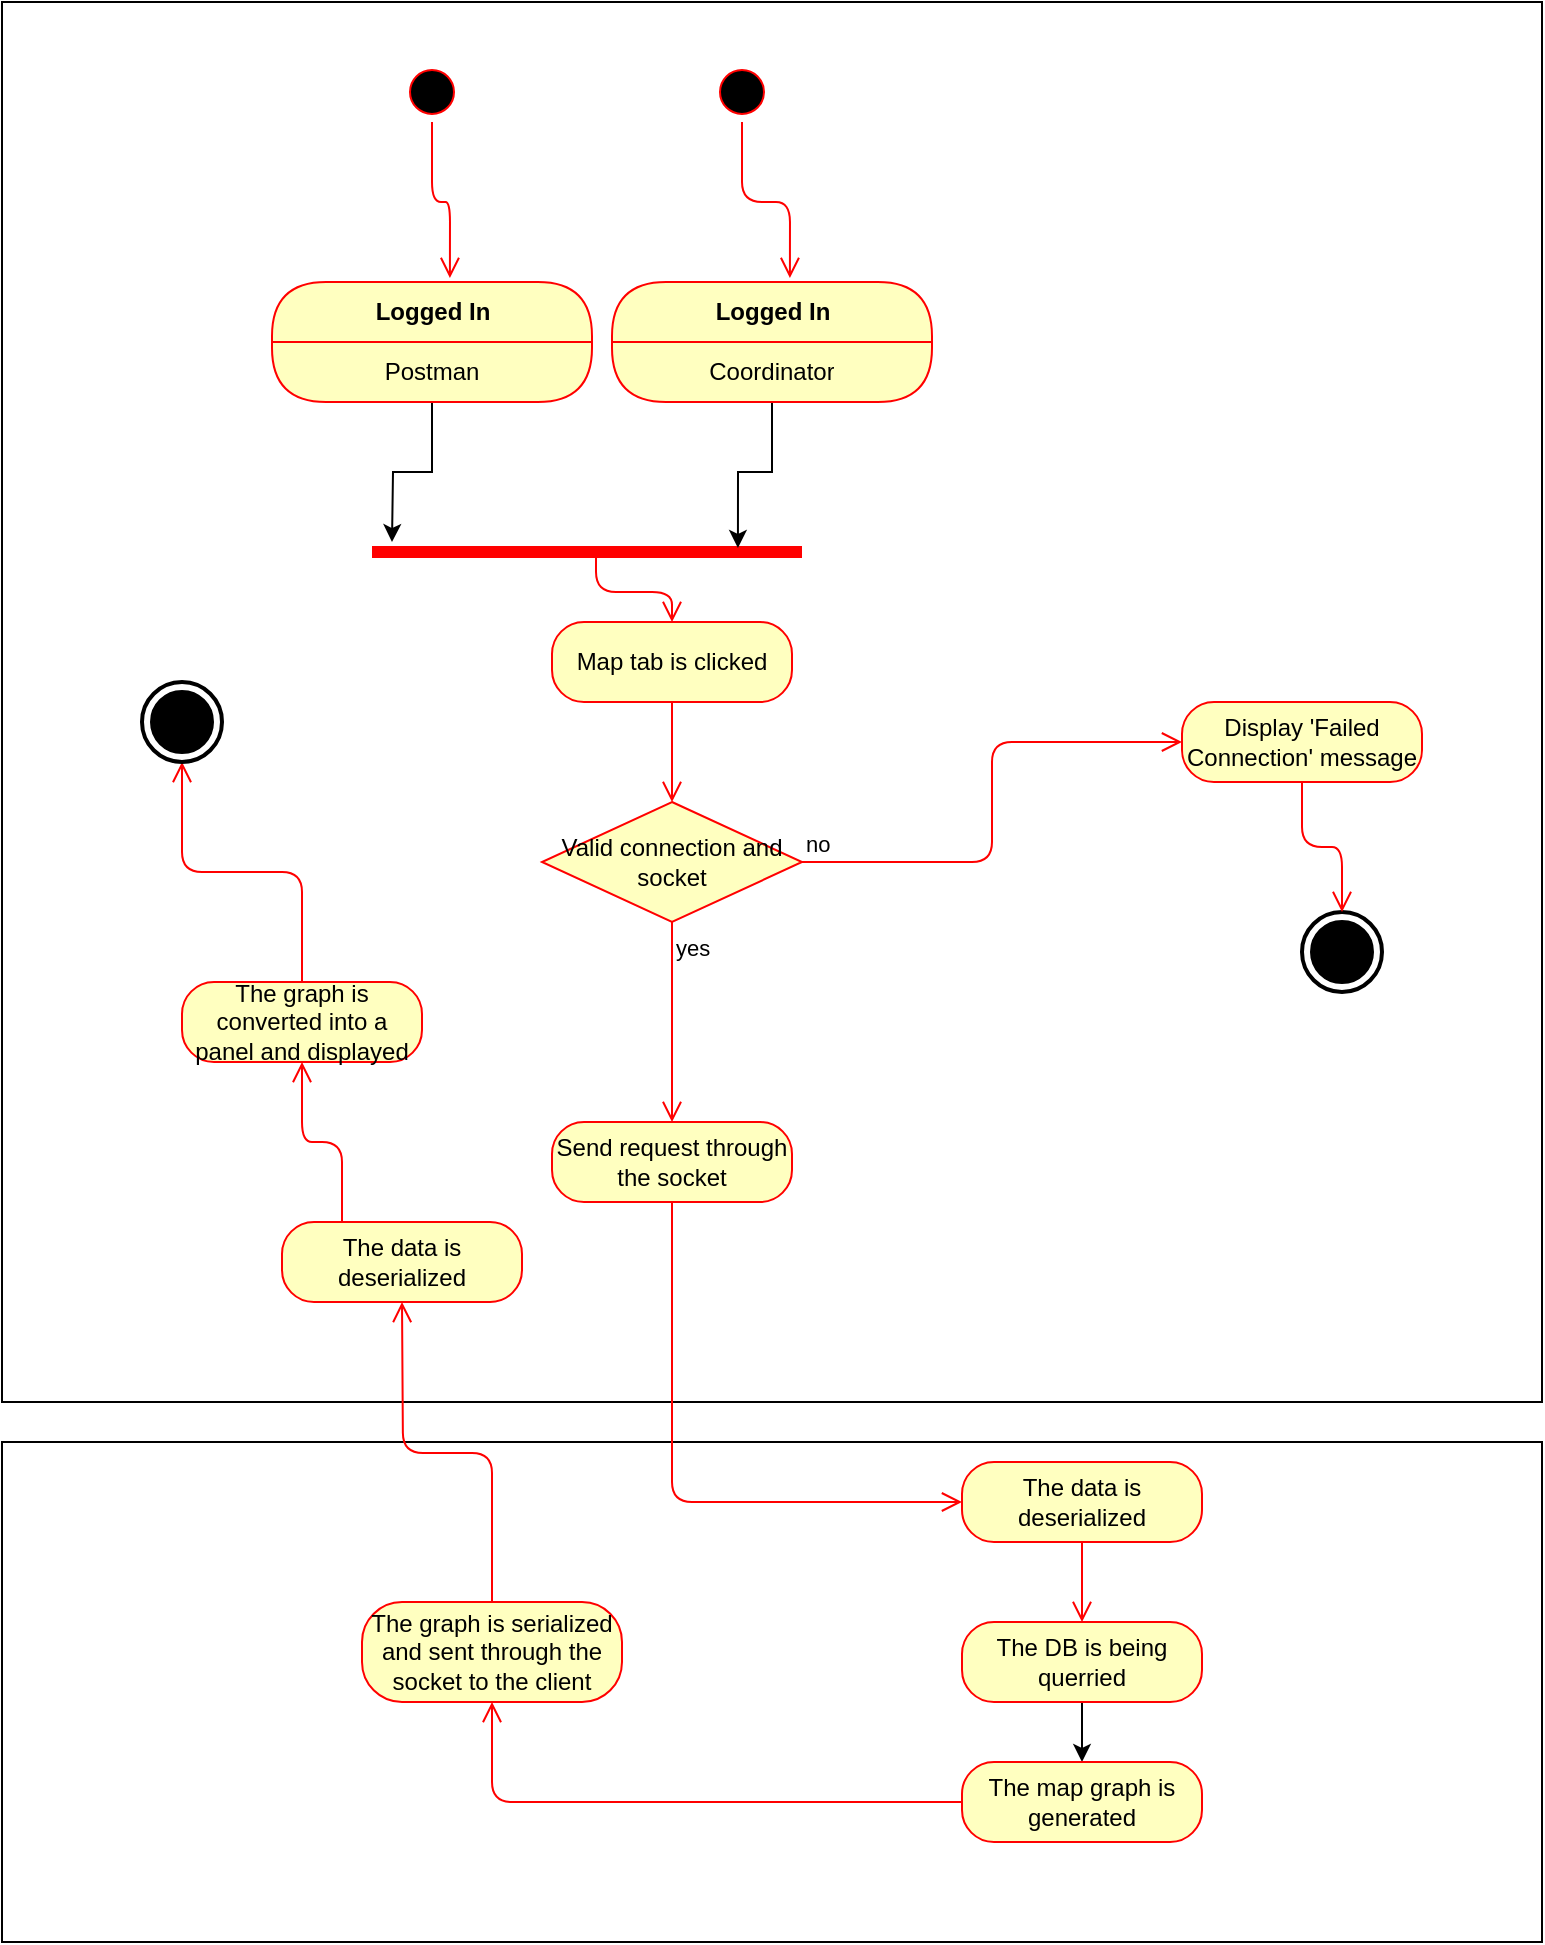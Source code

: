 <mxfile version="13.0.3" type="device"><diagram id="_egpLkPLri0KKdixAI9t" name="Page-1"><mxGraphModel dx="831" dy="1913" grid="1" gridSize="10" guides="1" tooltips="1" connect="1" arrows="1" fold="1" page="1" pageScale="1" pageWidth="850" pageHeight="1100" math="0" shadow="0"><root><mxCell id="0"/><mxCell id="1" parent="0"/><mxCell id="FDIGIWqsdkYhO_kuNJlv-1" value="" style="html=1;dashed=0;whitespace=wrap;" vertex="1" parent="1"><mxGeometry x="80" y="-100" width="770" height="700" as="geometry"/></mxCell><mxCell id="FDIGIWqsdkYhO_kuNJlv-2" value="" style="ellipse;html=1;shape=startState;fillColor=#000000;strokeColor=#ff0000;" vertex="1" parent="1"><mxGeometry x="280" y="-70" width="30" height="30" as="geometry"/></mxCell><mxCell id="FDIGIWqsdkYhO_kuNJlv-3" value="" style="edgeStyle=orthogonalEdgeStyle;html=1;verticalAlign=bottom;endArrow=open;endSize=8;strokeColor=#ff0000;entryX=0.556;entryY=-0.033;entryDx=0;entryDy=0;entryPerimeter=0;" edge="1" parent="1" source="FDIGIWqsdkYhO_kuNJlv-2" target="FDIGIWqsdkYhO_kuNJlv-35"><mxGeometry relative="1" as="geometry"><mxPoint x="115" y="70" as="targetPoint"/></mxGeometry></mxCell><mxCell id="FDIGIWqsdkYhO_kuNJlv-4" value="Map tab is clicked" style="rounded=1;whiteSpace=wrap;html=1;arcSize=40;fontColor=#000000;fillColor=#ffffc0;strokeColor=#ff0000;" vertex="1" parent="1"><mxGeometry x="355" y="210" width="120" height="40" as="geometry"/></mxCell><mxCell id="FDIGIWqsdkYhO_kuNJlv-5" value="" style="edgeStyle=orthogonalEdgeStyle;html=1;verticalAlign=bottom;endArrow=open;endSize=8;strokeColor=#ff0000;" edge="1" parent="1" source="FDIGIWqsdkYhO_kuNJlv-4"><mxGeometry relative="1" as="geometry"><mxPoint x="415" y="300" as="targetPoint"/></mxGeometry></mxCell><mxCell id="FDIGIWqsdkYhO_kuNJlv-6" value="" style="shape=line;html=1;strokeWidth=6;strokeColor=#ff0000;" vertex="1" parent="1"><mxGeometry x="265" y="170" width="215" height="10" as="geometry"/></mxCell><mxCell id="FDIGIWqsdkYhO_kuNJlv-7" style="edgeStyle=orthogonalEdgeStyle;rounded=0;orthogonalLoop=1;jettySize=auto;html=1;" edge="1" parent="1" source="FDIGIWqsdkYhO_kuNJlv-35"><mxGeometry relative="1" as="geometry"><mxPoint x="275" y="170" as="targetPoint"/></mxGeometry></mxCell><mxCell id="FDIGIWqsdkYhO_kuNJlv-8" value="" style="ellipse;html=1;shape=startState;fillColor=#000000;strokeColor=#ff0000;" vertex="1" parent="1"><mxGeometry x="435" y="-70" width="30" height="30" as="geometry"/></mxCell><mxCell id="FDIGIWqsdkYhO_kuNJlv-9" value="" style="edgeStyle=orthogonalEdgeStyle;html=1;verticalAlign=bottom;endArrow=open;endSize=8;strokeColor=#ff0000;entryX=0.556;entryY=-0.033;entryDx=0;entryDy=0;entryPerimeter=0;" edge="1" parent="1" source="FDIGIWqsdkYhO_kuNJlv-8" target="FDIGIWqsdkYhO_kuNJlv-37"><mxGeometry relative="1" as="geometry"><mxPoint x="125" y="80" as="targetPoint"/></mxGeometry></mxCell><mxCell id="FDIGIWqsdkYhO_kuNJlv-10" style="edgeStyle=orthogonalEdgeStyle;rounded=0;orthogonalLoop=1;jettySize=auto;html=1;entryX=0.851;entryY=0.3;entryDx=0;entryDy=0;entryPerimeter=0;" edge="1" parent="1" source="FDIGIWqsdkYhO_kuNJlv-37" target="FDIGIWqsdkYhO_kuNJlv-6"><mxGeometry relative="1" as="geometry"/></mxCell><mxCell id="FDIGIWqsdkYhO_kuNJlv-22" value="" style="html=1;dashed=0;whitespace=wrap;" vertex="1" parent="1"><mxGeometry x="80" y="620" width="770" height="250" as="geometry"/></mxCell><mxCell id="FDIGIWqsdkYhO_kuNJlv-23" value="The data is deserialized" style="rounded=1;whiteSpace=wrap;html=1;arcSize=40;fontColor=#000000;fillColor=#ffffc0;strokeColor=#ff0000;" vertex="1" parent="1"><mxGeometry x="560" y="630" width="120" height="40" as="geometry"/></mxCell><mxCell id="FDIGIWqsdkYhO_kuNJlv-54" style="edgeStyle=orthogonalEdgeStyle;rounded=0;orthogonalLoop=1;jettySize=auto;html=1;exitX=0.5;exitY=1;exitDx=0;exitDy=0;" edge="1" parent="1" source="FDIGIWqsdkYhO_kuNJlv-24" target="FDIGIWqsdkYhO_kuNJlv-50"><mxGeometry relative="1" as="geometry"/></mxCell><mxCell id="FDIGIWqsdkYhO_kuNJlv-24" value="The DB is being querried" style="rounded=1;whiteSpace=wrap;html=1;arcSize=40;fontColor=#000000;fillColor=#ffffc0;strokeColor=#ff0000;" vertex="1" parent="1"><mxGeometry x="560" y="710" width="120" height="40" as="geometry"/></mxCell><mxCell id="FDIGIWqsdkYhO_kuNJlv-25" value="The graph is serialized and sent through the socket to the client" style="rounded=1;whiteSpace=wrap;html=1;arcSize=40;fontColor=#000000;fillColor=#ffffc0;strokeColor=#ff0000;" vertex="1" parent="1"><mxGeometry x="260" y="700" width="130" height="50" as="geometry"/></mxCell><mxCell id="FDIGIWqsdkYhO_kuNJlv-27" value="" style="edgeStyle=orthogonalEdgeStyle;html=1;verticalAlign=bottom;endArrow=open;endSize=8;strokeColor=#ff0000;exitX=0.5;exitY=1;exitDx=0;exitDy=0;entryX=0.5;entryY=0;entryDx=0;entryDy=0;" edge="1" parent="1" source="FDIGIWqsdkYhO_kuNJlv-23" target="FDIGIWqsdkYhO_kuNJlv-24"><mxGeometry relative="1" as="geometry"><mxPoint x="530" y="720" as="targetPoint"/><mxPoint x="470" y="600" as="sourcePoint"/></mxGeometry></mxCell><mxCell id="FDIGIWqsdkYhO_kuNJlv-29" value="" style="edgeStyle=orthogonalEdgeStyle;html=1;verticalAlign=bottom;endArrow=open;endSize=8;strokeColor=#ff0000;exitX=0.5;exitY=0;exitDx=0;exitDy=0;" edge="1" parent="1" source="FDIGIWqsdkYhO_kuNJlv-25"><mxGeometry relative="1" as="geometry"><mxPoint x="280" y="550" as="targetPoint"/><mxPoint x="470" y="840" as="sourcePoint"/></mxGeometry></mxCell><mxCell id="FDIGIWqsdkYhO_kuNJlv-30" value="The data is deserialized" style="rounded=1;whiteSpace=wrap;html=1;arcSize=40;fontColor=#000000;fillColor=#ffffc0;strokeColor=#ff0000;" vertex="1" parent="1"><mxGeometry x="220" y="510" width="120" height="40" as="geometry"/></mxCell><mxCell id="FDIGIWqsdkYhO_kuNJlv-31" value="The graph is converted into a panel and displayed" style="rounded=1;whiteSpace=wrap;html=1;arcSize=40;fontColor=#000000;fillColor=#ffffc0;strokeColor=#ff0000;" vertex="1" parent="1"><mxGeometry x="170" y="390" width="120" height="40" as="geometry"/></mxCell><mxCell id="FDIGIWqsdkYhO_kuNJlv-32" value="" style="edgeStyle=orthogonalEdgeStyle;html=1;verticalAlign=bottom;endArrow=open;endSize=8;strokeColor=#ff0000;exitX=0.25;exitY=0;exitDx=0;exitDy=0;entryX=0.5;entryY=1;entryDx=0;entryDy=0;" edge="1" parent="1" source="FDIGIWqsdkYhO_kuNJlv-30" target="FDIGIWqsdkYhO_kuNJlv-31"><mxGeometry relative="1" as="geometry"><mxPoint x="290" y="560" as="targetPoint"/><mxPoint x="335" y="710" as="sourcePoint"/></mxGeometry></mxCell><mxCell id="FDIGIWqsdkYhO_kuNJlv-33" value="Valid connection and socket" style="rhombus;whiteSpace=wrap;html=1;fillColor=#ffffc0;strokeColor=#ff0000;" vertex="1" parent="1"><mxGeometry x="350" y="300" width="130" height="60" as="geometry"/></mxCell><mxCell id="FDIGIWqsdkYhO_kuNJlv-34" value="no" style="edgeStyle=orthogonalEdgeStyle;html=1;align=left;verticalAlign=bottom;endArrow=open;endSize=8;strokeColor=#ff0000;entryX=0;entryY=0.5;entryDx=0;entryDy=0;" edge="1" parent="1" source="FDIGIWqsdkYhO_kuNJlv-33" target="FDIGIWqsdkYhO_kuNJlv-46"><mxGeometry x="-1" relative="1" as="geometry"><mxPoint x="660" y="270" as="targetPoint"/></mxGeometry></mxCell><mxCell id="FDIGIWqsdkYhO_kuNJlv-35" value="Logged In" style="swimlane;html=1;fontStyle=1;align=center;verticalAlign=middle;childLayout=stackLayout;horizontal=1;startSize=30;horizontalStack=0;resizeParent=0;resizeLast=1;container=0;fontColor=#000000;collapsible=0;rounded=1;arcSize=30;strokeColor=#ff0000;fillColor=#ffffc0;swimlaneFillColor=#ffffc0;dropTarget=0;" vertex="1" parent="1"><mxGeometry x="215" y="40" width="160" height="60" as="geometry"/></mxCell><mxCell id="FDIGIWqsdkYhO_kuNJlv-36" value="Postman" style="text;html=1;strokeColor=none;fillColor=none;align=center;verticalAlign=middle;spacingLeft=4;spacingRight=4;whiteSpace=wrap;overflow=hidden;rotatable=0;fontColor=#000000;" vertex="1" parent="FDIGIWqsdkYhO_kuNJlv-35"><mxGeometry y="30" width="160" height="30" as="geometry"/></mxCell><mxCell id="FDIGIWqsdkYhO_kuNJlv-37" value="Logged In" style="swimlane;html=1;fontStyle=1;align=center;verticalAlign=middle;childLayout=stackLayout;horizontal=1;startSize=30;horizontalStack=0;resizeParent=0;resizeLast=1;container=0;fontColor=#000000;collapsible=0;rounded=1;arcSize=30;strokeColor=#ff0000;fillColor=#ffffc0;swimlaneFillColor=#ffffc0;dropTarget=0;" vertex="1" parent="1"><mxGeometry x="385" y="40" width="160" height="60" as="geometry"/></mxCell><mxCell id="FDIGIWqsdkYhO_kuNJlv-38" value="Coordinator" style="text;html=1;strokeColor=none;fillColor=none;align=center;verticalAlign=middle;spacingLeft=4;spacingRight=4;whiteSpace=wrap;overflow=hidden;rotatable=0;fontColor=#000000;" vertex="1" parent="FDIGIWqsdkYhO_kuNJlv-37"><mxGeometry y="30" width="160" height="30" as="geometry"/></mxCell><mxCell id="FDIGIWqsdkYhO_kuNJlv-41" value="" style="edgeStyle=orthogonalEdgeStyle;html=1;verticalAlign=bottom;endArrow=open;endSize=8;strokeColor=#ff0000;exitX=0.521;exitY=0.2;exitDx=0;exitDy=0;exitPerimeter=0;" edge="1" parent="1" source="FDIGIWqsdkYhO_kuNJlv-6" target="FDIGIWqsdkYhO_kuNJlv-4"><mxGeometry relative="1" as="geometry"><mxPoint x="425" y="310" as="targetPoint"/><mxPoint x="425" y="260" as="sourcePoint"/></mxGeometry></mxCell><mxCell id="FDIGIWqsdkYhO_kuNJlv-42" value="yes" style="edgeStyle=orthogonalEdgeStyle;html=1;align=left;verticalAlign=top;endArrow=open;endSize=8;strokeColor=#ff0000;exitX=0.5;exitY=1;exitDx=0;exitDy=0;" edge="1" parent="1" source="FDIGIWqsdkYhO_kuNJlv-33"><mxGeometry x="-1" relative="1" as="geometry"><mxPoint x="415" y="460" as="targetPoint"/><mxPoint x="590" y="240" as="sourcePoint"/></mxGeometry></mxCell><mxCell id="FDIGIWqsdkYhO_kuNJlv-43" value="" style="edgeStyle=orthogonalEdgeStyle;html=1;align=left;verticalAlign=bottom;endArrow=open;endSize=8;strokeColor=#ff0000;entryX=0.5;entryY=1;entryDx=0;entryDy=0;entryPerimeter=0;exitX=0.5;exitY=0;exitDx=0;exitDy=0;" edge="1" parent="1" source="FDIGIWqsdkYhO_kuNJlv-31" target="FDIGIWqsdkYhO_kuNJlv-44"><mxGeometry x="-1" relative="1" as="geometry"><mxPoint x="670" y="280" as="targetPoint"/><mxPoint x="490" y="340" as="sourcePoint"/></mxGeometry></mxCell><mxCell id="FDIGIWqsdkYhO_kuNJlv-44" value="" style="html=1;shape=mxgraph.sysml.actFinal;strokeWidth=2;verticalLabelPosition=bottom;verticalAlignment=top;" vertex="1" parent="1"><mxGeometry x="150" y="240" width="40" height="40" as="geometry"/></mxCell><mxCell id="FDIGIWqsdkYhO_kuNJlv-45" value="" style="html=1;shape=mxgraph.sysml.actFinal;strokeWidth=2;verticalLabelPosition=bottom;verticalAlignment=top;" vertex="1" parent="1"><mxGeometry x="730" y="355" width="40" height="40" as="geometry"/></mxCell><mxCell id="FDIGIWqsdkYhO_kuNJlv-46" value="Display 'Failed Connection' message" style="rounded=1;whiteSpace=wrap;html=1;arcSize=40;fontColor=#000000;fillColor=#ffffc0;strokeColor=#ff0000;" vertex="1" parent="1"><mxGeometry x="670" y="250" width="120" height="40" as="geometry"/></mxCell><mxCell id="FDIGIWqsdkYhO_kuNJlv-47" value="" style="edgeStyle=orthogonalEdgeStyle;html=1;verticalAlign=bottom;endArrow=open;endSize=8;strokeColor=#ff0000;entryX=0.5;entryY=0;entryDx=0;entryDy=0;entryPerimeter=0;" edge="1" parent="1" source="FDIGIWqsdkYhO_kuNJlv-46" target="FDIGIWqsdkYhO_kuNJlv-45"><mxGeometry relative="1" as="geometry"><mxPoint x="800" y="365" as="targetPoint"/></mxGeometry></mxCell><mxCell id="FDIGIWqsdkYhO_kuNJlv-48" value="Send request through the socket" style="rounded=1;whiteSpace=wrap;html=1;arcSize=40;fontColor=#000000;fillColor=#ffffc0;strokeColor=#ff0000;" vertex="1" parent="1"><mxGeometry x="355" y="460" width="120" height="40" as="geometry"/></mxCell><mxCell id="FDIGIWqsdkYhO_kuNJlv-49" value="" style="edgeStyle=orthogonalEdgeStyle;html=1;verticalAlign=bottom;endArrow=open;endSize=8;strokeColor=#ff0000;exitX=0.5;exitY=1;exitDx=0;exitDy=0;entryX=0;entryY=0.5;entryDx=0;entryDy=0;" edge="1" parent="1" source="FDIGIWqsdkYhO_kuNJlv-48" target="FDIGIWqsdkYhO_kuNJlv-23"><mxGeometry relative="1" as="geometry"><mxPoint x="520" y="710" as="targetPoint"/><mxPoint x="530" y="760" as="sourcePoint"/></mxGeometry></mxCell><mxCell id="FDIGIWqsdkYhO_kuNJlv-50" value="The map graph is generated" style="rounded=1;whiteSpace=wrap;html=1;arcSize=40;fontColor=#000000;fillColor=#ffffc0;strokeColor=#ff0000;" vertex="1" parent="1"><mxGeometry x="560" y="780" width="120" height="40" as="geometry"/></mxCell><mxCell id="FDIGIWqsdkYhO_kuNJlv-51" value="" style="edgeStyle=orthogonalEdgeStyle;html=1;verticalAlign=bottom;endArrow=open;endSize=8;strokeColor=#ff0000;entryX=0.5;entryY=1;entryDx=0;entryDy=0;" edge="1" source="FDIGIWqsdkYhO_kuNJlv-50" parent="1" target="FDIGIWqsdkYhO_kuNJlv-25"><mxGeometry relative="1" as="geometry"><mxPoint x="620" y="880" as="targetPoint"/></mxGeometry></mxCell></root></mxGraphModel></diagram></mxfile>
